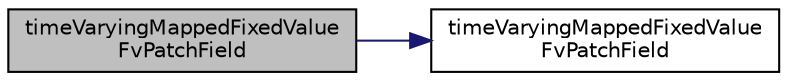 digraph "timeVaryingMappedFixedValueFvPatchField"
{
  bgcolor="transparent";
  edge [fontname="Helvetica",fontsize="10",labelfontname="Helvetica",labelfontsize="10"];
  node [fontname="Helvetica",fontsize="10",shape=record];
  rankdir="LR";
  Node338 [label="timeVaryingMappedFixedValue\lFvPatchField",height=0.2,width=0.4,color="black", fillcolor="grey75", style="filled", fontcolor="black"];
  Node338 -> Node339 [color="midnightblue",fontsize="10",style="solid",fontname="Helvetica"];
  Node339 [label="timeVaryingMappedFixedValue\lFvPatchField",height=0.2,width=0.4,color="black",URL="$a23097.html#ad965ead1ddc859d7dc0d8bd7a587715c",tooltip="Construct from patch and internal field. "];
}

